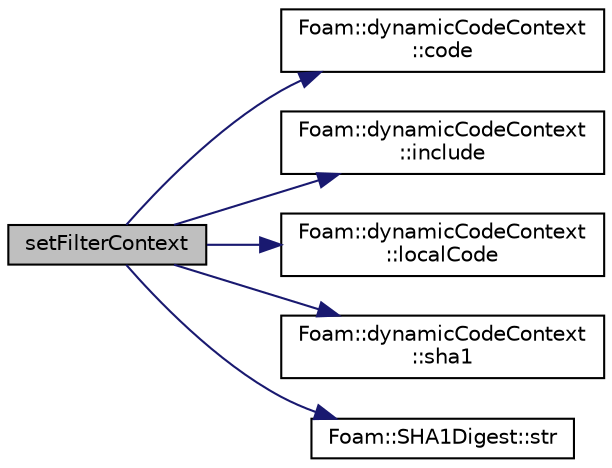 digraph "setFilterContext"
{
  bgcolor="transparent";
  edge [fontname="Helvetica",fontsize="10",labelfontname="Helvetica",labelfontsize="10"];
  node [fontname="Helvetica",fontsize="10",shape=record];
  rankdir="LR";
  Node1 [label="setFilterContext",height=0.2,width=0.4,color="black", fillcolor="grey75", style="filled", fontcolor="black"];
  Node1 -> Node2 [color="midnightblue",fontsize="10",style="solid",fontname="Helvetica"];
  Node2 [label="Foam::dynamicCodeContext\l::code",height=0.2,width=0.4,color="black",URL="$a00596.html#a837e832f98b52f45ba2802e81272a9d2",tooltip="Return the code. "];
  Node1 -> Node3 [color="midnightblue",fontsize="10",style="solid",fontname="Helvetica"];
  Node3 [label="Foam::dynamicCodeContext\l::include",height=0.2,width=0.4,color="black",URL="$a00596.html#adcbf2da5ffc849a4533d654cbbc03214",tooltip="Return the code-includes. "];
  Node1 -> Node4 [color="midnightblue",fontsize="10",style="solid",fontname="Helvetica"];
  Node4 [label="Foam::dynamicCodeContext\l::localCode",height=0.2,width=0.4,color="black",URL="$a00596.html#a202f932a227e592251a69d3dc4e34f76",tooltip="Return the local (file-scope) code. "];
  Node1 -> Node5 [color="midnightblue",fontsize="10",style="solid",fontname="Helvetica"];
  Node5 [label="Foam::dynamicCodeContext\l::sha1",height=0.2,width=0.4,color="black",URL="$a00596.html#a48f51d6930f9b57d2389206861551372",tooltip="Return SHA1 digest calculated from include, options, code. "];
  Node1 -> Node6 [color="midnightblue",fontsize="10",style="solid",fontname="Helvetica"];
  Node6 [label="Foam::SHA1Digest::str",height=0.2,width=0.4,color="black",URL="$a02285.html#ad8a26ee37466fd7a4b22b9bc1cad5d8b",tooltip="Return (40-byte) text representation, optionally with &#39;_&#39; prefix. "];
}
